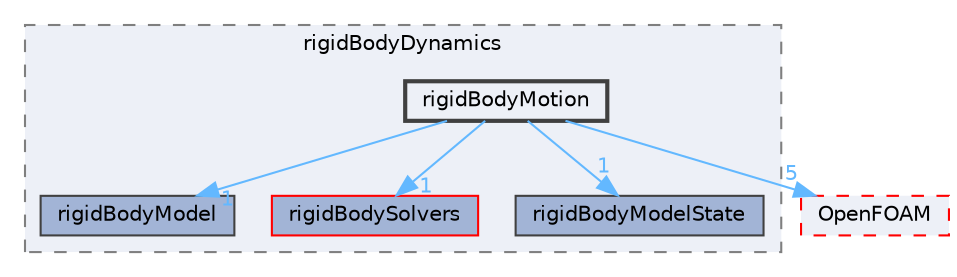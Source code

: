 digraph "src/rigidBodyDynamics/rigidBodyMotion"
{
 // LATEX_PDF_SIZE
  bgcolor="transparent";
  edge [fontname=Helvetica,fontsize=10,labelfontname=Helvetica,labelfontsize=10];
  node [fontname=Helvetica,fontsize=10,shape=box,height=0.2,width=0.4];
  compound=true
  subgraph clusterdir_910720b80d2212eaa7292c1abd76c375 {
    graph [ bgcolor="#edf0f7", pencolor="grey50", label="rigidBodyDynamics", fontname=Helvetica,fontsize=10 style="filled,dashed", URL="dir_910720b80d2212eaa7292c1abd76c375.html",tooltip=""]
  dir_01d230fdb888802d871acc5f0e1690e2 [label="rigidBodyModel", fillcolor="#a2b4d6", color="grey25", style="filled", URL="dir_01d230fdb888802d871acc5f0e1690e2.html",tooltip=""];
  dir_8dd39b48cb68df3186bbc82509ddc1bd [label="rigidBodySolvers", fillcolor="#a2b4d6", color="red", style="filled", URL="dir_8dd39b48cb68df3186bbc82509ddc1bd.html",tooltip=""];
  dir_d31d6402043559e877bddd205385bdaf [label="rigidBodyModelState", fillcolor="#a2b4d6", color="grey25", style="filled", URL="dir_d31d6402043559e877bddd205385bdaf.html",tooltip=""];
  dir_7121e47b9d32d5b24132b5dd9b1fec31 [label="rigidBodyMotion", fillcolor="#edf0f7", color="grey25", style="filled,bold", URL="dir_7121e47b9d32d5b24132b5dd9b1fec31.html",tooltip=""];
  }
  dir_c5473ff19b20e6ec4dfe5c310b3778a8 [label="OpenFOAM", fillcolor="#edf0f7", color="red", style="filled,dashed", URL="dir_c5473ff19b20e6ec4dfe5c310b3778a8.html",tooltip=""];
  dir_7121e47b9d32d5b24132b5dd9b1fec31->dir_01d230fdb888802d871acc5f0e1690e2 [headlabel="1", labeldistance=1.5 headhref="dir_003356_003354.html" href="dir_003356_003354.html" color="steelblue1" fontcolor="steelblue1"];
  dir_7121e47b9d32d5b24132b5dd9b1fec31->dir_8dd39b48cb68df3186bbc82509ddc1bd [headlabel="1", labeldistance=1.5 headhref="dir_003356_003358.html" href="dir_003356_003358.html" color="steelblue1" fontcolor="steelblue1"];
  dir_7121e47b9d32d5b24132b5dd9b1fec31->dir_c5473ff19b20e6ec4dfe5c310b3778a8 [headlabel="5", labeldistance=1.5 headhref="dir_003356_002695.html" href="dir_003356_002695.html" color="steelblue1" fontcolor="steelblue1"];
  dir_7121e47b9d32d5b24132b5dd9b1fec31->dir_d31d6402043559e877bddd205385bdaf [headlabel="1", labeldistance=1.5 headhref="dir_003356_003355.html" href="dir_003356_003355.html" color="steelblue1" fontcolor="steelblue1"];
}
